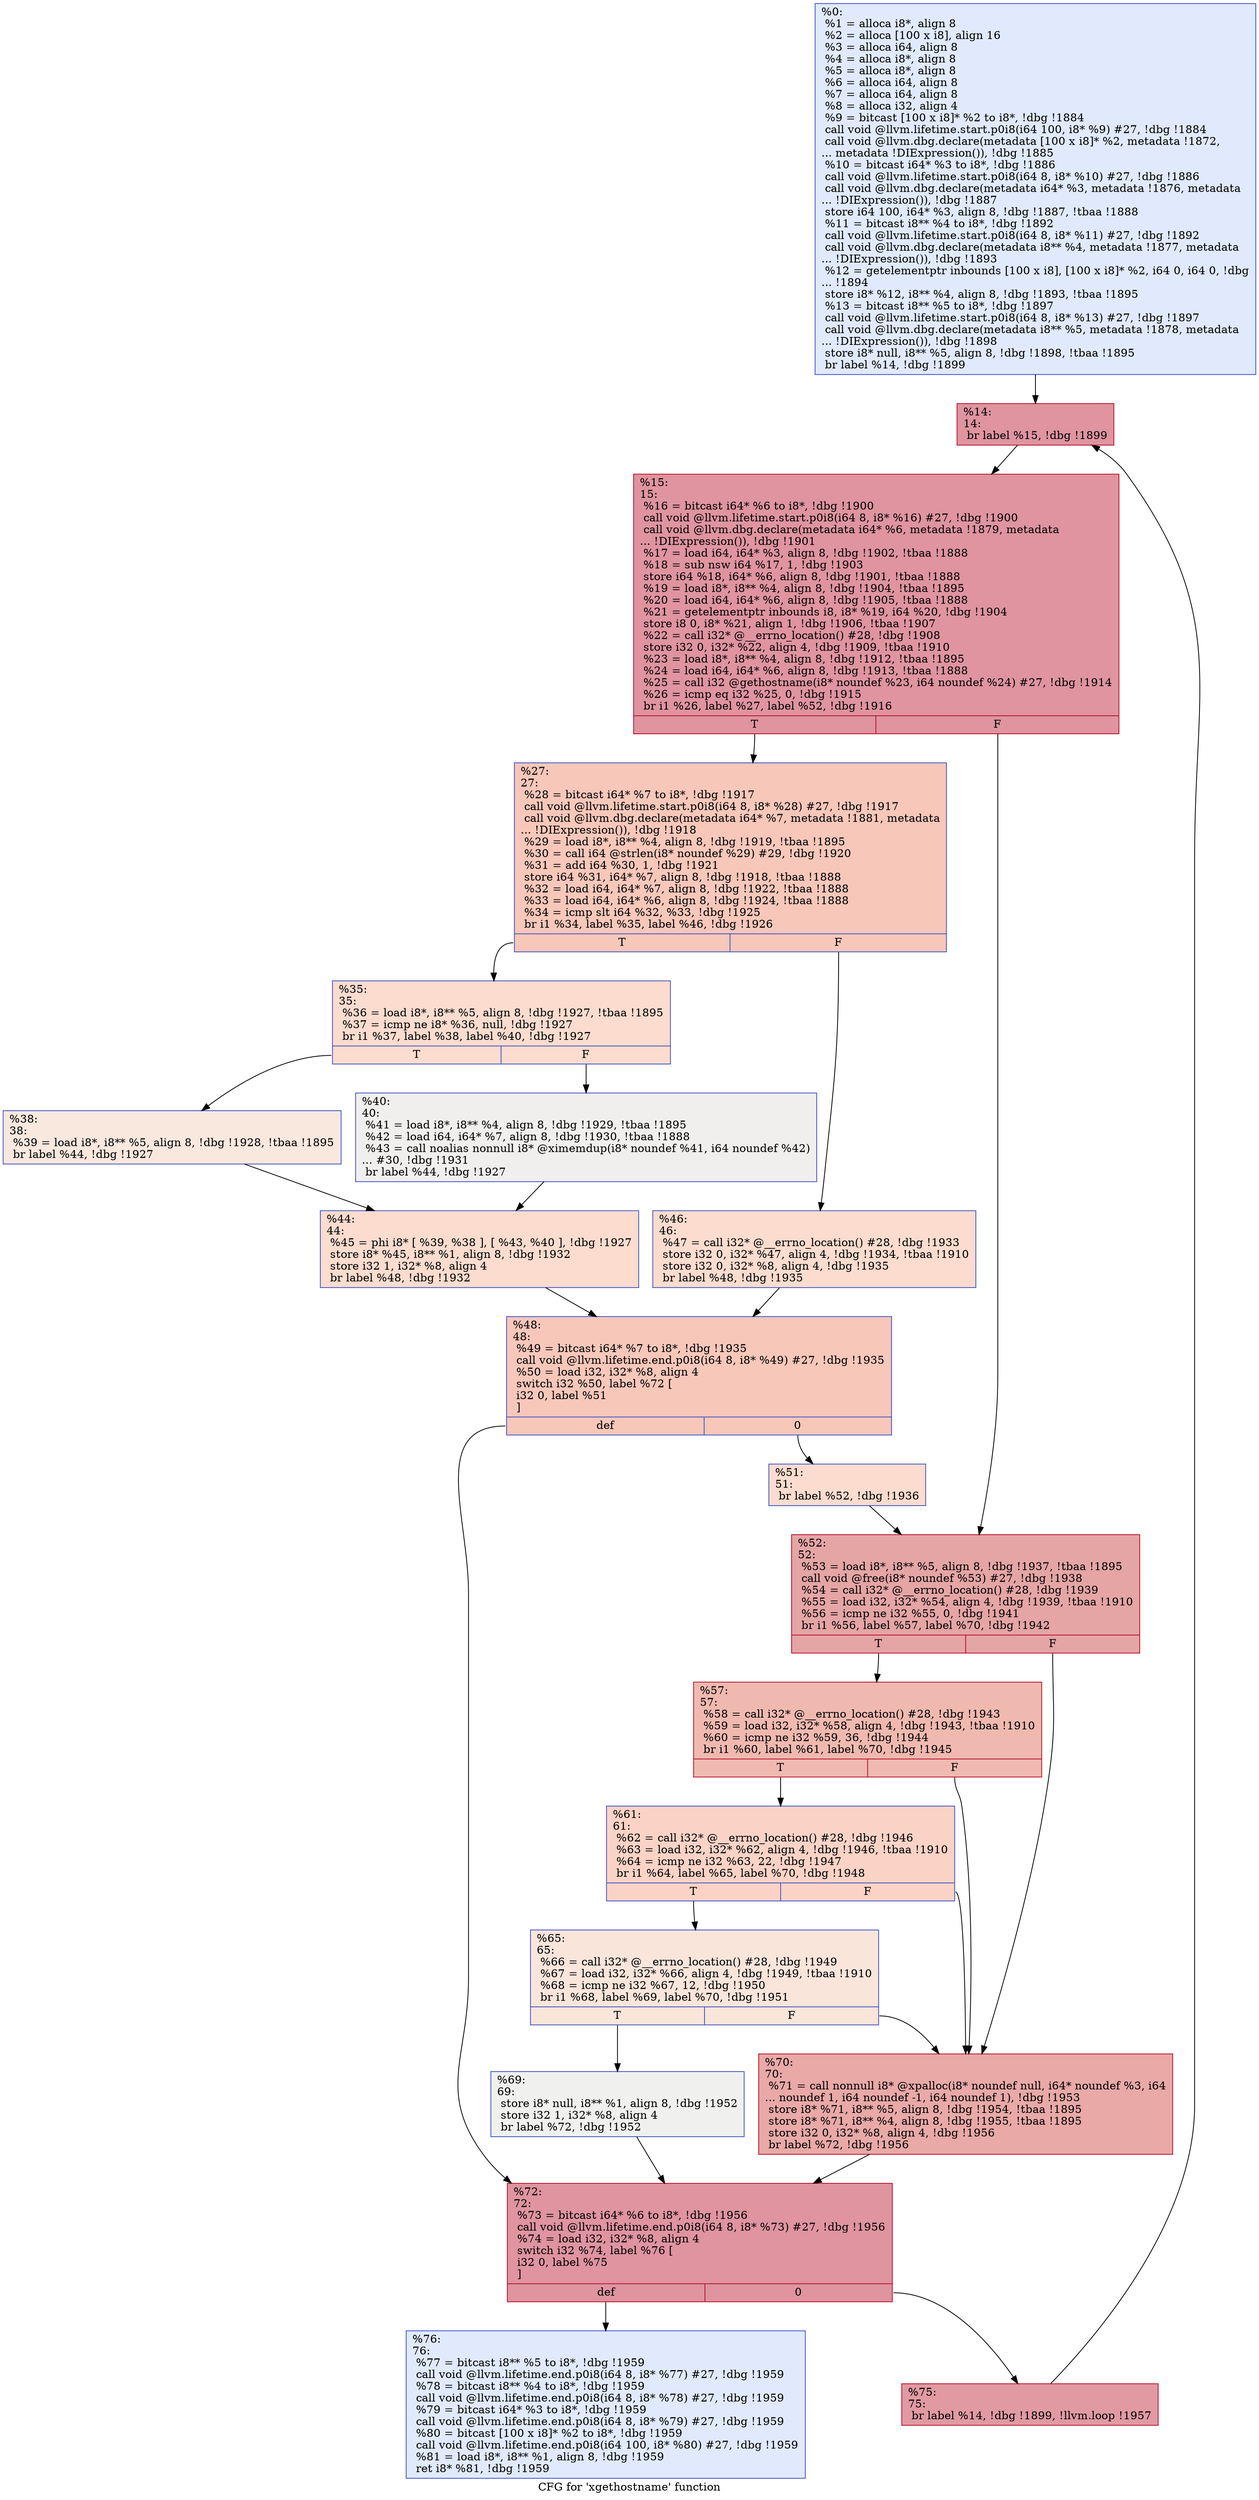 digraph "CFG for 'xgethostname' function" {
	label="CFG for 'xgethostname' function";

	Node0x2590c90 [shape=record,color="#3d50c3ff", style=filled, fillcolor="#b9d0f970",label="{%0:\l  %1 = alloca i8*, align 8\l  %2 = alloca [100 x i8], align 16\l  %3 = alloca i64, align 8\l  %4 = alloca i8*, align 8\l  %5 = alloca i8*, align 8\l  %6 = alloca i64, align 8\l  %7 = alloca i64, align 8\l  %8 = alloca i32, align 4\l  %9 = bitcast [100 x i8]* %2 to i8*, !dbg !1884\l  call void @llvm.lifetime.start.p0i8(i64 100, i8* %9) #27, !dbg !1884\l  call void @llvm.dbg.declare(metadata [100 x i8]* %2, metadata !1872,\l... metadata !DIExpression()), !dbg !1885\l  %10 = bitcast i64* %3 to i8*, !dbg !1886\l  call void @llvm.lifetime.start.p0i8(i64 8, i8* %10) #27, !dbg !1886\l  call void @llvm.dbg.declare(metadata i64* %3, metadata !1876, metadata\l... !DIExpression()), !dbg !1887\l  store i64 100, i64* %3, align 8, !dbg !1887, !tbaa !1888\l  %11 = bitcast i8** %4 to i8*, !dbg !1892\l  call void @llvm.lifetime.start.p0i8(i64 8, i8* %11) #27, !dbg !1892\l  call void @llvm.dbg.declare(metadata i8** %4, metadata !1877, metadata\l... !DIExpression()), !dbg !1893\l  %12 = getelementptr inbounds [100 x i8], [100 x i8]* %2, i64 0, i64 0, !dbg\l... !1894\l  store i8* %12, i8** %4, align 8, !dbg !1893, !tbaa !1895\l  %13 = bitcast i8** %5 to i8*, !dbg !1897\l  call void @llvm.lifetime.start.p0i8(i64 8, i8* %13) #27, !dbg !1897\l  call void @llvm.dbg.declare(metadata i8** %5, metadata !1878, metadata\l... !DIExpression()), !dbg !1898\l  store i8* null, i8** %5, align 8, !dbg !1898, !tbaa !1895\l  br label %14, !dbg !1899\l}"];
	Node0x2590c90 -> Node0x2592950;
	Node0x2592950 [shape=record,color="#b70d28ff", style=filled, fillcolor="#b70d2870",label="{%14:\l14:                                               \l  br label %15, !dbg !1899\l}"];
	Node0x2592950 -> Node0x25929a0;
	Node0x25929a0 [shape=record,color="#b70d28ff", style=filled, fillcolor="#b70d2870",label="{%15:\l15:                                               \l  %16 = bitcast i64* %6 to i8*, !dbg !1900\l  call void @llvm.lifetime.start.p0i8(i64 8, i8* %16) #27, !dbg !1900\l  call void @llvm.dbg.declare(metadata i64* %6, metadata !1879, metadata\l... !DIExpression()), !dbg !1901\l  %17 = load i64, i64* %3, align 8, !dbg !1902, !tbaa !1888\l  %18 = sub nsw i64 %17, 1, !dbg !1903\l  store i64 %18, i64* %6, align 8, !dbg !1901, !tbaa !1888\l  %19 = load i8*, i8** %4, align 8, !dbg !1904, !tbaa !1895\l  %20 = load i64, i64* %6, align 8, !dbg !1905, !tbaa !1888\l  %21 = getelementptr inbounds i8, i8* %19, i64 %20, !dbg !1904\l  store i8 0, i8* %21, align 1, !dbg !1906, !tbaa !1907\l  %22 = call i32* @__errno_location() #28, !dbg !1908\l  store i32 0, i32* %22, align 4, !dbg !1909, !tbaa !1910\l  %23 = load i8*, i8** %4, align 8, !dbg !1912, !tbaa !1895\l  %24 = load i64, i64* %6, align 8, !dbg !1913, !tbaa !1888\l  %25 = call i32 @gethostname(i8* noundef %23, i64 noundef %24) #27, !dbg !1914\l  %26 = icmp eq i32 %25, 0, !dbg !1915\l  br i1 %26, label %27, label %52, !dbg !1916\l|{<s0>T|<s1>F}}"];
	Node0x25929a0:s0 -> Node0x25929f0;
	Node0x25929a0:s1 -> Node0x2592c70;
	Node0x25929f0 [shape=record,color="#3d50c3ff", style=filled, fillcolor="#ec7f6370",label="{%27:\l27:                                               \l  %28 = bitcast i64* %7 to i8*, !dbg !1917\l  call void @llvm.lifetime.start.p0i8(i64 8, i8* %28) #27, !dbg !1917\l  call void @llvm.dbg.declare(metadata i64* %7, metadata !1881, metadata\l... !DIExpression()), !dbg !1918\l  %29 = load i8*, i8** %4, align 8, !dbg !1919, !tbaa !1895\l  %30 = call i64 @strlen(i8* noundef %29) #29, !dbg !1920\l  %31 = add i64 %30, 1, !dbg !1921\l  store i64 %31, i64* %7, align 8, !dbg !1918, !tbaa !1888\l  %32 = load i64, i64* %7, align 8, !dbg !1922, !tbaa !1888\l  %33 = load i64, i64* %6, align 8, !dbg !1924, !tbaa !1888\l  %34 = icmp slt i64 %32, %33, !dbg !1925\l  br i1 %34, label %35, label %46, !dbg !1926\l|{<s0>T|<s1>F}}"];
	Node0x25929f0:s0 -> Node0x2592a40;
	Node0x25929f0:s1 -> Node0x2592b80;
	Node0x2592a40 [shape=record,color="#3d50c3ff", style=filled, fillcolor="#f7af9170",label="{%35:\l35:                                               \l  %36 = load i8*, i8** %5, align 8, !dbg !1927, !tbaa !1895\l  %37 = icmp ne i8* %36, null, !dbg !1927\l  br i1 %37, label %38, label %40, !dbg !1927\l|{<s0>T|<s1>F}}"];
	Node0x2592a40:s0 -> Node0x2592a90;
	Node0x2592a40:s1 -> Node0x2592ae0;
	Node0x2592a90 [shape=record,color="#3d50c3ff", style=filled, fillcolor="#f2cab570",label="{%38:\l38:                                               \l  %39 = load i8*, i8** %5, align 8, !dbg !1928, !tbaa !1895\l  br label %44, !dbg !1927\l}"];
	Node0x2592a90 -> Node0x2592b30;
	Node0x2592ae0 [shape=record,color="#3d50c3ff", style=filled, fillcolor="#e0dbd870",label="{%40:\l40:                                               \l  %41 = load i8*, i8** %4, align 8, !dbg !1929, !tbaa !1895\l  %42 = load i64, i64* %7, align 8, !dbg !1930, !tbaa !1888\l  %43 = call noalias nonnull i8* @ximemdup(i8* noundef %41, i64 noundef %42)\l... #30, !dbg !1931\l  br label %44, !dbg !1927\l}"];
	Node0x2592ae0 -> Node0x2592b30;
	Node0x2592b30 [shape=record,color="#3d50c3ff", style=filled, fillcolor="#f7af9170",label="{%44:\l44:                                               \l  %45 = phi i8* [ %39, %38 ], [ %43, %40 ], !dbg !1927\l  store i8* %45, i8** %1, align 8, !dbg !1932\l  store i32 1, i32* %8, align 4\l  br label %48, !dbg !1932\l}"];
	Node0x2592b30 -> Node0x2592bd0;
	Node0x2592b80 [shape=record,color="#3d50c3ff", style=filled, fillcolor="#f7af9170",label="{%46:\l46:                                               \l  %47 = call i32* @__errno_location() #28, !dbg !1933\l  store i32 0, i32* %47, align 4, !dbg !1934, !tbaa !1910\l  store i32 0, i32* %8, align 4, !dbg !1935\l  br label %48, !dbg !1935\l}"];
	Node0x2592b80 -> Node0x2592bd0;
	Node0x2592bd0 [shape=record,color="#3d50c3ff", style=filled, fillcolor="#ec7f6370",label="{%48:\l48:                                               \l  %49 = bitcast i64* %7 to i8*, !dbg !1935\l  call void @llvm.lifetime.end.p0i8(i64 8, i8* %49) #27, !dbg !1935\l  %50 = load i32, i32* %8, align 4\l  switch i32 %50, label %72 [\l    i32 0, label %51\l  ]\l|{<s0>def|<s1>0}}"];
	Node0x2592bd0:s0 -> Node0x2592e50;
	Node0x2592bd0:s1 -> Node0x2592c20;
	Node0x2592c20 [shape=record,color="#3d50c3ff", style=filled, fillcolor="#f7af9170",label="{%51:\l51:                                               \l  br label %52, !dbg !1936\l}"];
	Node0x2592c20 -> Node0x2592c70;
	Node0x2592c70 [shape=record,color="#b70d28ff", style=filled, fillcolor="#c5333470",label="{%52:\l52:                                               \l  %53 = load i8*, i8** %5, align 8, !dbg !1937, !tbaa !1895\l  call void @free(i8* noundef %53) #27, !dbg !1938\l  %54 = call i32* @__errno_location() #28, !dbg !1939\l  %55 = load i32, i32* %54, align 4, !dbg !1939, !tbaa !1910\l  %56 = icmp ne i32 %55, 0, !dbg !1941\l  br i1 %56, label %57, label %70, !dbg !1942\l|{<s0>T|<s1>F}}"];
	Node0x2592c70:s0 -> Node0x2592cc0;
	Node0x2592c70:s1 -> Node0x2592e00;
	Node0x2592cc0 [shape=record,color="#b70d28ff", style=filled, fillcolor="#de614d70",label="{%57:\l57:                                               \l  %58 = call i32* @__errno_location() #28, !dbg !1943\l  %59 = load i32, i32* %58, align 4, !dbg !1943, !tbaa !1910\l  %60 = icmp ne i32 %59, 36, !dbg !1944\l  br i1 %60, label %61, label %70, !dbg !1945\l|{<s0>T|<s1>F}}"];
	Node0x2592cc0:s0 -> Node0x2592d10;
	Node0x2592cc0:s1 -> Node0x2592e00;
	Node0x2592d10 [shape=record,color="#3d50c3ff", style=filled, fillcolor="#f59c7d70",label="{%61:\l61:                                               \l  %62 = call i32* @__errno_location() #28, !dbg !1946\l  %63 = load i32, i32* %62, align 4, !dbg !1946, !tbaa !1910\l  %64 = icmp ne i32 %63, 22, !dbg !1947\l  br i1 %64, label %65, label %70, !dbg !1948\l|{<s0>T|<s1>F}}"];
	Node0x2592d10:s0 -> Node0x2592d60;
	Node0x2592d10:s1 -> Node0x2592e00;
	Node0x2592d60 [shape=record,color="#3d50c3ff", style=filled, fillcolor="#f4c5ad70",label="{%65:\l65:                                               \l  %66 = call i32* @__errno_location() #28, !dbg !1949\l  %67 = load i32, i32* %66, align 4, !dbg !1949, !tbaa !1910\l  %68 = icmp ne i32 %67, 12, !dbg !1950\l  br i1 %68, label %69, label %70, !dbg !1951\l|{<s0>T|<s1>F}}"];
	Node0x2592d60:s0 -> Node0x2592db0;
	Node0x2592d60:s1 -> Node0x2592e00;
	Node0x2592db0 [shape=record,color="#3d50c3ff", style=filled, fillcolor="#dedcdb70",label="{%69:\l69:                                               \l  store i8* null, i8** %1, align 8, !dbg !1952\l  store i32 1, i32* %8, align 4\l  br label %72, !dbg !1952\l}"];
	Node0x2592db0 -> Node0x2592e50;
	Node0x2592e00 [shape=record,color="#b70d28ff", style=filled, fillcolor="#ca3b3770",label="{%70:\l70:                                               \l  %71 = call nonnull i8* @xpalloc(i8* noundef null, i64* noundef %3, i64\l... noundef 1, i64 noundef -1, i64 noundef 1), !dbg !1953\l  store i8* %71, i8** %5, align 8, !dbg !1954, !tbaa !1895\l  store i8* %71, i8** %4, align 8, !dbg !1955, !tbaa !1895\l  store i32 0, i32* %8, align 4, !dbg !1956\l  br label %72, !dbg !1956\l}"];
	Node0x2592e00 -> Node0x2592e50;
	Node0x2592e50 [shape=record,color="#b70d28ff", style=filled, fillcolor="#b70d2870",label="{%72:\l72:                                               \l  %73 = bitcast i64* %6 to i8*, !dbg !1956\l  call void @llvm.lifetime.end.p0i8(i64 8, i8* %73) #27, !dbg !1956\l  %74 = load i32, i32* %8, align 4\l  switch i32 %74, label %76 [\l    i32 0, label %75\l  ]\l|{<s0>def|<s1>0}}"];
	Node0x2592e50:s0 -> Node0x2592ef0;
	Node0x2592e50:s1 -> Node0x2592ea0;
	Node0x2592ea0 [shape=record,color="#b70d28ff", style=filled, fillcolor="#bb1b2c70",label="{%75:\l75:                                               \l  br label %14, !dbg !1899, !llvm.loop !1957\l}"];
	Node0x2592ea0 -> Node0x2592950;
	Node0x2592ef0 [shape=record,color="#3d50c3ff", style=filled, fillcolor="#b9d0f970",label="{%76:\l76:                                               \l  %77 = bitcast i8** %5 to i8*, !dbg !1959\l  call void @llvm.lifetime.end.p0i8(i64 8, i8* %77) #27, !dbg !1959\l  %78 = bitcast i8** %4 to i8*, !dbg !1959\l  call void @llvm.lifetime.end.p0i8(i64 8, i8* %78) #27, !dbg !1959\l  %79 = bitcast i64* %3 to i8*, !dbg !1959\l  call void @llvm.lifetime.end.p0i8(i64 8, i8* %79) #27, !dbg !1959\l  %80 = bitcast [100 x i8]* %2 to i8*, !dbg !1959\l  call void @llvm.lifetime.end.p0i8(i64 100, i8* %80) #27, !dbg !1959\l  %81 = load i8*, i8** %1, align 8, !dbg !1959\l  ret i8* %81, !dbg !1959\l}"];
}

